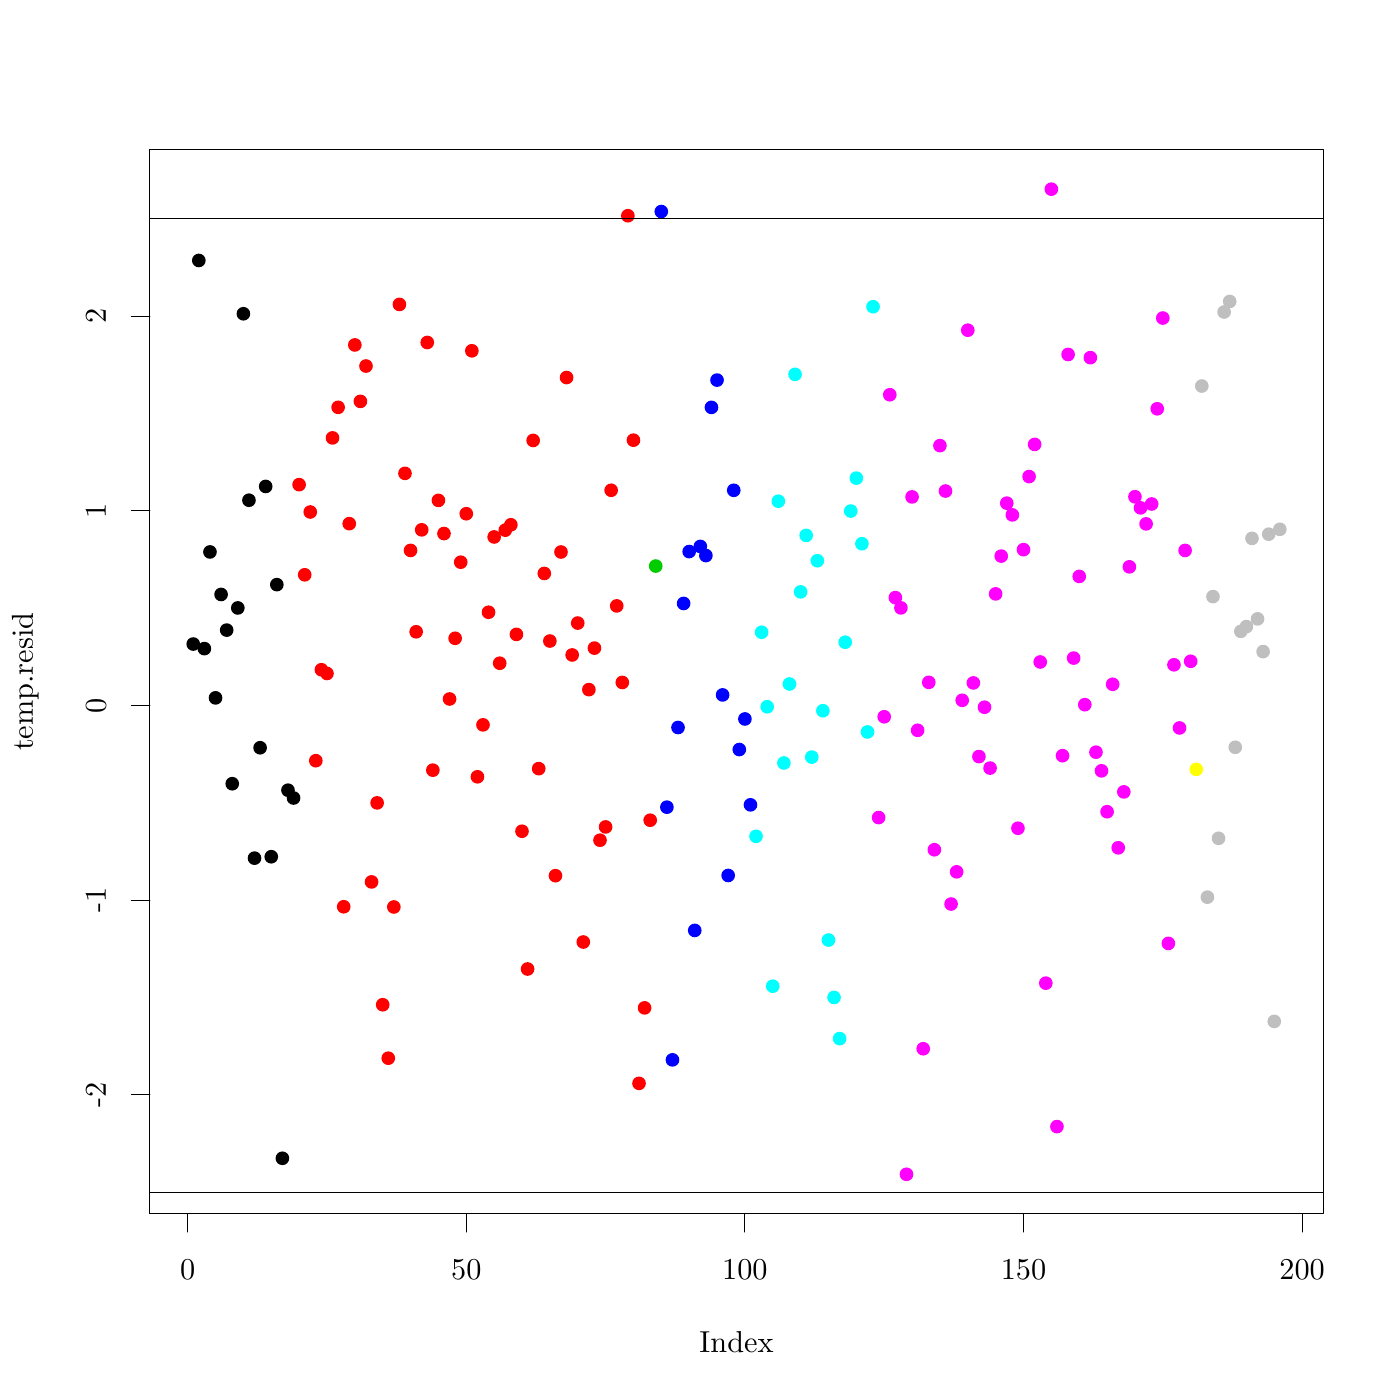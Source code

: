 % Created by tikzDevice version 0.7.0 on 2015-01-16 16:51:03
% !TEX encoding = UTF-8 Unicode
\documentclass[11pt]{memoir}
\nonstopmode

\usepackage{tikz}

\usepackage[active,tightpage,psfixbb]{preview}

\PreviewEnvironment{pgfpicture}

\setlength\PreviewBorder{0pt}

\usepackage{amsmath}
\newcommand{\SweaveOpts}[1]{}  % do not interfere with LaTeX
\newcommand{\SweaveInput}[1]{} % because they are not real TeX commands
\newcommand{\Sexpr}[1]{}       % will only be parsed by R


\usepackage{geometry}
\usepackage{amsmath}
\usepackage{lscape}
\geometry{verbose,tmargin=2.5cm,bmargin=2.5cm,lmargin=2.5cm,rmargin=2.5cm}


\begin{document}

\begin{tikzpicture}[x=1pt,y=1pt]
\definecolor[named]{fillColor}{rgb}{1.00,1.00,1.00}
\path[use as bounding box,fill=fillColor,fill opacity=0.00] (0,0) rectangle (505.89,505.89);
\begin{scope}
\path[clip] ( 54.12, 67.32) rectangle (478.17,451.77);
\definecolor[named]{fillColor}{rgb}{0.00,0.00,0.00}

\path[fill=fillColor] ( 69.83,273.16) circle (  2.47);

\path[fill=fillColor] ( 71.84,411.77) circle (  2.47);

\path[fill=fillColor] ( 73.85,271.51) circle (  2.47);

\path[fill=fillColor] ( 75.87,306.44) circle (  2.47);

\path[fill=fillColor] ( 77.88,253.71) circle (  2.47);

\path[fill=fillColor] ( 79.89,291.08) circle (  2.47);

\path[fill=fillColor] ( 81.91,278.20) circle (  2.47);

\path[fill=fillColor] ( 83.92,222.69) circle (  2.47);

\path[fill=fillColor] ( 85.93,286.21) circle (  2.47);

\path[fill=fillColor] ( 87.95,392.51) circle (  2.47);

\path[fill=fillColor] ( 89.96,325.13) circle (  2.47);

\path[fill=fillColor] ( 91.97,195.80) circle (  2.47);

\path[fill=fillColor] ( 93.99,235.69) circle (  2.47);

\path[fill=fillColor] ( 96.00,330.11) circle (  2.47);

\path[fill=fillColor] ( 98.02,196.31) circle (  2.47);

\path[fill=fillColor] (100.03,294.63) circle (  2.47);

\path[fill=fillColor] (102.04, 87.34) circle (  2.47);

\path[fill=fillColor] (104.06,220.35) circle (  2.47);

\path[fill=fillColor] (106.07,217.53) circle (  2.47);
\definecolor[named]{fillColor}{rgb}{1.00,0.00,0.00}

\path[fill=fillColor] (108.08,330.76) circle (  2.47);

\path[fill=fillColor] (110.10,298.18) circle (  2.47);

\path[fill=fillColor] (112.11,320.88) circle (  2.47);

\path[fill=fillColor] (114.12,231.01) circle (  2.47);

\path[fill=fillColor] (116.14,263.88) circle (  2.47);

\path[fill=fillColor] (118.15,262.53) circle (  2.47);

\path[fill=fillColor] (120.16,347.65) circle (  2.47);

\path[fill=fillColor] (122.18,358.70) circle (  2.47);

\path[fill=fillColor] (124.19,178.23) circle (  2.47);

\path[fill=fillColor] (126.20,316.66) circle (  2.47);

\path[fill=fillColor] (128.22,381.24) circle (  2.47);

\path[fill=fillColor] (130.23,360.85) circle (  2.47);

\path[fill=fillColor] (132.25,373.62) circle (  2.47);

\path[fill=fillColor] (134.26,187.21) circle (  2.47);

\path[fill=fillColor] (136.27,215.77) circle (  2.47);

\path[fill=fillColor] (138.29,142.83) circle (  2.47);

\path[fill=fillColor] (140.30,123.51) circle (  2.47);

\path[fill=fillColor] (142.31,178.15) circle (  2.47);

\path[fill=fillColor] (144.33,395.88) circle (  2.47);

\path[fill=fillColor] (146.34,334.84) circle (  2.47);

\path[fill=fillColor] (148.35,306.99) circle (  2.47);

\path[fill=fillColor] (150.37,277.59) circle (  2.47);

\path[fill=fillColor] (152.38,314.43) circle (  2.47);

\path[fill=fillColor] (154.39,382.13) circle (  2.47);

\path[fill=fillColor] (156.41,227.59) circle (  2.47);

\path[fill=fillColor] (158.42,325.07) circle (  2.47);

\path[fill=fillColor] (160.43,313.08) circle (  2.47);

\path[fill=fillColor] (162.45,253.31) circle (  2.47);

\path[fill=fillColor] (164.46,275.24) circle (  2.47);

\path[fill=fillColor] (166.48,302.74) circle (  2.47);

\path[fill=fillColor] (168.49,320.25) circle (  2.47);

\path[fill=fillColor] (170.50,379.12) circle (  2.47);

\path[fill=fillColor] (172.52,225.19) circle (  2.47);

\path[fill=fillColor] (174.53,243.96) circle (  2.47);

\path[fill=fillColor] (176.54,284.65) circle (  2.47);

\path[fill=fillColor] (178.56,311.86) circle (  2.47);

\path[fill=fillColor] (180.57,266.23) circle (  2.47);

\path[fill=fillColor] (182.58,314.31) circle (  2.47);

\path[fill=fillColor] (184.60,316.25) circle (  2.47);

\path[fill=fillColor] (186.61,276.65) circle (  2.47);

\path[fill=fillColor] (188.62,205.52) circle (  2.47);

\path[fill=fillColor] (190.64,155.74) circle (  2.47);

\path[fill=fillColor] (192.65,346.73) circle (  2.47);

\path[fill=fillColor] (194.66,228.14) circle (  2.47);

\path[fill=fillColor] (196.68,298.67) circle (  2.47);

\path[fill=fillColor] (198.69,274.25) circle (  2.47);

\path[fill=fillColor] (200.71,189.46) circle (  2.47);

\path[fill=fillColor] (202.72,306.42) circle (  2.47);

\path[fill=fillColor] (204.73,369.46) circle (  2.47);

\path[fill=fillColor] (206.75,269.22) circle (  2.47);

\path[fill=fillColor] (208.76,280.74) circle (  2.47);

\path[fill=fillColor] (210.77,165.49) circle (  2.47);

\path[fill=fillColor] (212.79,256.69) circle (  2.47);

\path[fill=fillColor] (214.80,271.69) circle (  2.47);

\path[fill=fillColor] (216.81,202.28) circle (  2.47);

\path[fill=fillColor] (218.83,207.08) circle (  2.47);

\path[fill=fillColor] (220.84,328.73) circle (  2.47);

\path[fill=fillColor] (222.85,286.94) circle (  2.47);

\path[fill=fillColor] (224.87,259.28) circle (  2.47);

\path[fill=fillColor] (226.88,427.93) circle (  2.47);

\path[fill=fillColor] (228.89,346.83) circle (  2.47);

\path[fill=fillColor] (230.91,114.42) circle (  2.47);

\path[fill=fillColor] (232.92,141.69) circle (  2.47);

\path[fill=fillColor] (234.94,209.50) circle (  2.47);
\definecolor[named]{fillColor}{rgb}{0.00,0.80,0.00}

\path[fill=fillColor] (236.95,301.34) circle (  2.47);
\definecolor[named]{fillColor}{rgb}{0.00,0.00,1.00}

\path[fill=fillColor] (238.96,429.44) circle (  2.47);

\path[fill=fillColor] (240.98,214.21) circle (  2.47);

\path[fill=fillColor] (242.99,122.91) circle (  2.47);

\path[fill=fillColor] (245.00,243.00) circle (  2.47);

\path[fill=fillColor] (247.02,287.83) circle (  2.47);

\path[fill=fillColor] (249.03,306.58) circle (  2.47);

\path[fill=fillColor] (251.04,169.68) circle (  2.47);

\path[fill=fillColor] (253.06,308.43) circle (  2.47);

\path[fill=fillColor] (255.07,305.14) circle (  2.47);

\path[fill=fillColor] (257.08,358.68) circle (  2.47);

\path[fill=fillColor] (259.10,368.54) circle (  2.47);

\path[fill=fillColor] (261.11,254.78) circle (  2.47);

\path[fill=fillColor] (263.12,189.54) circle (  2.47);

\path[fill=fillColor] (265.14,328.72) circle (  2.47);

\path[fill=fillColor] (267.15,235.04) circle (  2.47);

\path[fill=fillColor] (269.17,246.09) circle (  2.47);

\path[fill=fillColor] (271.18,215.06) circle (  2.47);
\definecolor[named]{fillColor}{rgb}{0.00,1.00,1.00}

\path[fill=fillColor] (273.19,203.68) circle (  2.47);

\path[fill=fillColor] (275.21,277.42) circle (  2.47);

\path[fill=fillColor] (277.22,250.50) circle (  2.47);

\path[fill=fillColor] (279.23,149.53) circle (  2.47);

\path[fill=fillColor] (281.25,324.77) circle (  2.47);

\path[fill=fillColor] (283.26,230.19) circle (  2.47);

\path[fill=fillColor] (285.27,258.73) circle (  2.47);

\path[fill=fillColor] (287.29,370.62) circle (  2.47);

\path[fill=fillColor] (289.30,292.01) circle (  2.47);

\path[fill=fillColor] (291.31,312.42) circle (  2.47);

\path[fill=fillColor] (293.33,232.31) circle (  2.47);

\path[fill=fillColor] (295.34,303.27) circle (  2.47);

\path[fill=fillColor] (297.35,249.07) circle (  2.47);

\path[fill=fillColor] (299.37,166.20) circle (  2.47);

\path[fill=fillColor] (301.38,145.46) circle (  2.47);

\path[fill=fillColor] (303.40,130.59) circle (  2.47);

\path[fill=fillColor] (305.41,273.82) circle (  2.47);

\path[fill=fillColor] (307.42,321.22) circle (  2.47);

\path[fill=fillColor] (309.44,333.11) circle (  2.47);

\path[fill=fillColor] (311.45,309.41) circle (  2.47);

\path[fill=fillColor] (313.46,241.40) circle (  2.47);

\path[fill=fillColor] (315.48,395.05) circle (  2.47);
\definecolor[named]{fillColor}{rgb}{1.00,0.00,1.00}

\path[fill=fillColor] (317.49,210.46) circle (  2.47);

\path[fill=fillColor] (319.50,246.88) circle (  2.47);

\path[fill=fillColor] (321.52,363.25) circle (  2.47);

\path[fill=fillColor] (323.53,289.94) circle (  2.47);

\path[fill=fillColor] (325.54,286.23) circle (  2.47);

\path[fill=fillColor] (327.56, 81.56) circle (  2.47);

\path[fill=fillColor] (329.57,326.33) circle (  2.47);

\path[fill=fillColor] (331.58,241.99) circle (  2.47);

\path[fill=fillColor] (333.60,126.92) circle (  2.47);

\path[fill=fillColor] (335.61,259.32) circle (  2.47);

\path[fill=fillColor] (337.63,198.83) circle (  2.47);

\path[fill=fillColor] (339.64,344.86) circle (  2.47);

\path[fill=fillColor] (341.65,328.45) circle (  2.47);

\path[fill=fillColor] (343.67,179.22) circle (  2.47);

\path[fill=fillColor] (345.68,190.85) circle (  2.47);

\path[fill=fillColor] (347.69,252.83) circle (  2.47);

\path[fill=fillColor] (349.71,386.57) circle (  2.47);

\path[fill=fillColor] (351.72,259.11) circle (  2.47);

\path[fill=fillColor] (353.73,232.50) circle (  2.47);

\path[fill=fillColor] (355.75,250.33) circle (  2.47);

\path[fill=fillColor] (357.76,228.34) circle (  2.47);

\path[fill=fillColor] (359.77,291.29) circle (  2.47);

\path[fill=fillColor] (361.79,304.94) circle (  2.47);

\path[fill=fillColor] (363.80,324.07) circle (  2.47);

\path[fill=fillColor] (365.81,319.83) circle (  2.47);

\path[fill=fillColor] (367.83,206.60) circle (  2.47);

\path[fill=fillColor] (369.84,307.27) circle (  2.47);

\path[fill=fillColor] (371.86,333.68) circle (  2.47);

\path[fill=fillColor] (373.87,345.30) circle (  2.47);

\path[fill=fillColor] (375.88,266.68) circle (  2.47);

\path[fill=fillColor] (377.90,150.63) circle (  2.47);

\path[fill=fillColor] (379.91,437.53) circle (  2.47);

\path[fill=fillColor] (381.92, 98.79) circle (  2.47);

\path[fill=fillColor] (383.94,232.82) circle (  2.47);

\path[fill=fillColor] (385.95,377.80) circle (  2.47);

\path[fill=fillColor] (387.96,268.09) circle (  2.47);

\path[fill=fillColor] (389.98,297.60) circle (  2.47);

\path[fill=fillColor] (391.99,251.25) circle (  2.47);

\path[fill=fillColor] (394.00,376.65) circle (  2.47);

\path[fill=fillColor] (396.02,234.08) circle (  2.47);

\path[fill=fillColor] (398.03,227.35) circle (  2.47);

\path[fill=fillColor] (400.04,212.57) circle (  2.47);

\path[fill=fillColor] (402.06,258.62) circle (  2.47);

\path[fill=fillColor] (404.07,199.53) circle (  2.47);

\path[fill=fillColor] (406.09,219.74) circle (  2.47);

\path[fill=fillColor] (408.10,301.06) circle (  2.47);

\path[fill=fillColor] (410.11,326.38) circle (  2.47);

\path[fill=fillColor] (412.13,322.37) circle (  2.47);

\path[fill=fillColor] (414.14,316.58) circle (  2.47);

\path[fill=fillColor] (416.15,323.77) circle (  2.47);

\path[fill=fillColor] (418.17,358.17) circle (  2.47);

\path[fill=fillColor] (420.18,390.96) circle (  2.47);

\path[fill=fillColor] (422.19,164.99) circle (  2.47);

\path[fill=fillColor] (424.21,265.66) circle (  2.47);

\path[fill=fillColor] (426.22,242.84) circle (  2.47);

\path[fill=fillColor] (428.23,306.99) circle (  2.47);

\path[fill=fillColor] (430.25,266.93) circle (  2.47);
\definecolor[named]{fillColor}{rgb}{1.00,1.00,0.00}

\path[fill=fillColor] (432.26,227.86) circle (  2.47);
\definecolor[named]{fillColor}{rgb}{0.75,0.75,0.75}

\path[fill=fillColor] (434.27,366.39) circle (  2.47);

\path[fill=fillColor] (436.29,181.70) circle (  2.47);

\path[fill=fillColor] (438.30,290.30) circle (  2.47);

\path[fill=fillColor] (440.32,202.96) circle (  2.47);

\path[fill=fillColor] (442.33,393.14) circle (  2.47);

\path[fill=fillColor] (444.34,396.95) circle (  2.47);

\path[fill=fillColor] (446.36,235.85) circle (  2.47);

\path[fill=fillColor] (448.37,277.75) circle (  2.47);

\path[fill=fillColor] (450.38,279.47) circle (  2.47);

\path[fill=fillColor] (452.40,311.34) circle (  2.47);

\path[fill=fillColor] (454.41,282.25) circle (  2.47);

\path[fill=fillColor] (456.42,270.43) circle (  2.47);

\path[fill=fillColor] (458.44,312.86) circle (  2.47);

\path[fill=fillColor] (460.45,136.80) circle (  2.47);

\path[fill=fillColor] (462.46,314.61) circle (  2.47);
\end{scope}
\begin{scope}
\path[clip] (  0.00,  0.00) rectangle (505.89,505.89);
\definecolor[named]{drawColor}{rgb}{0.00,0.00,0.00}

\path[draw=drawColor,line width= 0.4pt,line join=round,line cap=round] ( 67.81, 67.32) -- (470.52, 67.32);

\path[draw=drawColor,line width= 0.4pt,line join=round,line cap=round] ( 67.81, 67.32) -- ( 67.81, 60.72);

\path[draw=drawColor,line width= 0.4pt,line join=round,line cap=round] (168.49, 67.32) -- (168.49, 60.72);

\path[draw=drawColor,line width= 0.4pt,line join=round,line cap=round] (269.17, 67.32) -- (269.17, 60.72);

\path[draw=drawColor,line width= 0.4pt,line join=round,line cap=round] (369.84, 67.32) -- (369.84, 60.72);

\path[draw=drawColor,line width= 0.4pt,line join=round,line cap=round] (470.52, 67.32) -- (470.52, 60.72);

\node[text=drawColor,anchor=base,inner sep=0pt, outer sep=0pt, scale=  1.00] at ( 67.81, 43.56) {0};

\node[text=drawColor,anchor=base,inner sep=0pt, outer sep=0pt, scale=  1.00] at (168.49, 43.56) {50};

\node[text=drawColor,anchor=base,inner sep=0pt, outer sep=0pt, scale=  1.00] at (269.17, 43.56) {100};

\node[text=drawColor,anchor=base,inner sep=0pt, outer sep=0pt, scale=  1.00] at (369.84, 43.56) {150};

\node[text=drawColor,anchor=base,inner sep=0pt, outer sep=0pt, scale=  1.00] at (470.52, 43.56) {200};

\path[draw=drawColor,line width= 0.4pt,line join=round,line cap=round] ( 54.12,110.25) -- ( 54.12,391.62);

\path[draw=drawColor,line width= 0.4pt,line join=round,line cap=round] ( 54.12,110.25) -- ( 47.52,110.25);

\path[draw=drawColor,line width= 0.4pt,line join=round,line cap=round] ( 54.12,180.59) -- ( 47.52,180.59);

\path[draw=drawColor,line width= 0.4pt,line join=round,line cap=round] ( 54.12,250.94) -- ( 47.52,250.94);

\path[draw=drawColor,line width= 0.4pt,line join=round,line cap=round] ( 54.12,321.28) -- ( 47.52,321.28);

\path[draw=drawColor,line width= 0.4pt,line join=round,line cap=round] ( 54.12,391.62) -- ( 47.52,391.62);

\node[text=drawColor,rotate= 90.00,anchor=base,inner sep=0pt, outer sep=0pt, scale=  1.00] at ( 38.28,110.25) {-2};

\node[text=drawColor,rotate= 90.00,anchor=base,inner sep=0pt, outer sep=0pt, scale=  1.00] at ( 38.28,180.59) {-1};

\node[text=drawColor,rotate= 90.00,anchor=base,inner sep=0pt, outer sep=0pt, scale=  1.00] at ( 38.28,250.94) {0};

\node[text=drawColor,rotate= 90.00,anchor=base,inner sep=0pt, outer sep=0pt, scale=  1.00] at ( 38.28,321.28) {1};

\node[text=drawColor,rotate= 90.00,anchor=base,inner sep=0pt, outer sep=0pt, scale=  1.00] at ( 38.28,391.62) {2};

\path[draw=drawColor,line width= 0.4pt,line join=round,line cap=round] ( 54.12, 67.32) --
	(478.17, 67.32) --
	(478.17,451.77) --
	( 54.12,451.77) --
	( 54.12, 67.32);
\end{scope}
\begin{scope}
\path[clip] (  0.00,  0.00) rectangle (505.89,505.89);
\definecolor[named]{drawColor}{rgb}{0.00,0.00,0.00}

\node[text=drawColor,anchor=base,inner sep=0pt, outer sep=0pt, scale=  1.00] at (266.14, 17.16) {Index};

\node[text=drawColor,rotate= 90.00,anchor=base,inner sep=0pt, outer sep=0pt, scale=  1.00] at ( 11.88,259.55) {temp.resid};
\end{scope}
\begin{scope}
\path[clip] ( 54.12, 67.32) rectangle (478.17,451.77);
\definecolor[named]{drawColor}{rgb}{0.00,0.00,0.00}

\path[draw=drawColor,line width= 0.4pt,line join=round,line cap=round] ( 54.12, 75.08) -- (478.17, 75.08);

\path[draw=drawColor,line width= 0.4pt,line join=round,line cap=round] ( 54.12,426.80) -- (478.17,426.80);
\end{scope}
\end{tikzpicture}

\end{document}
